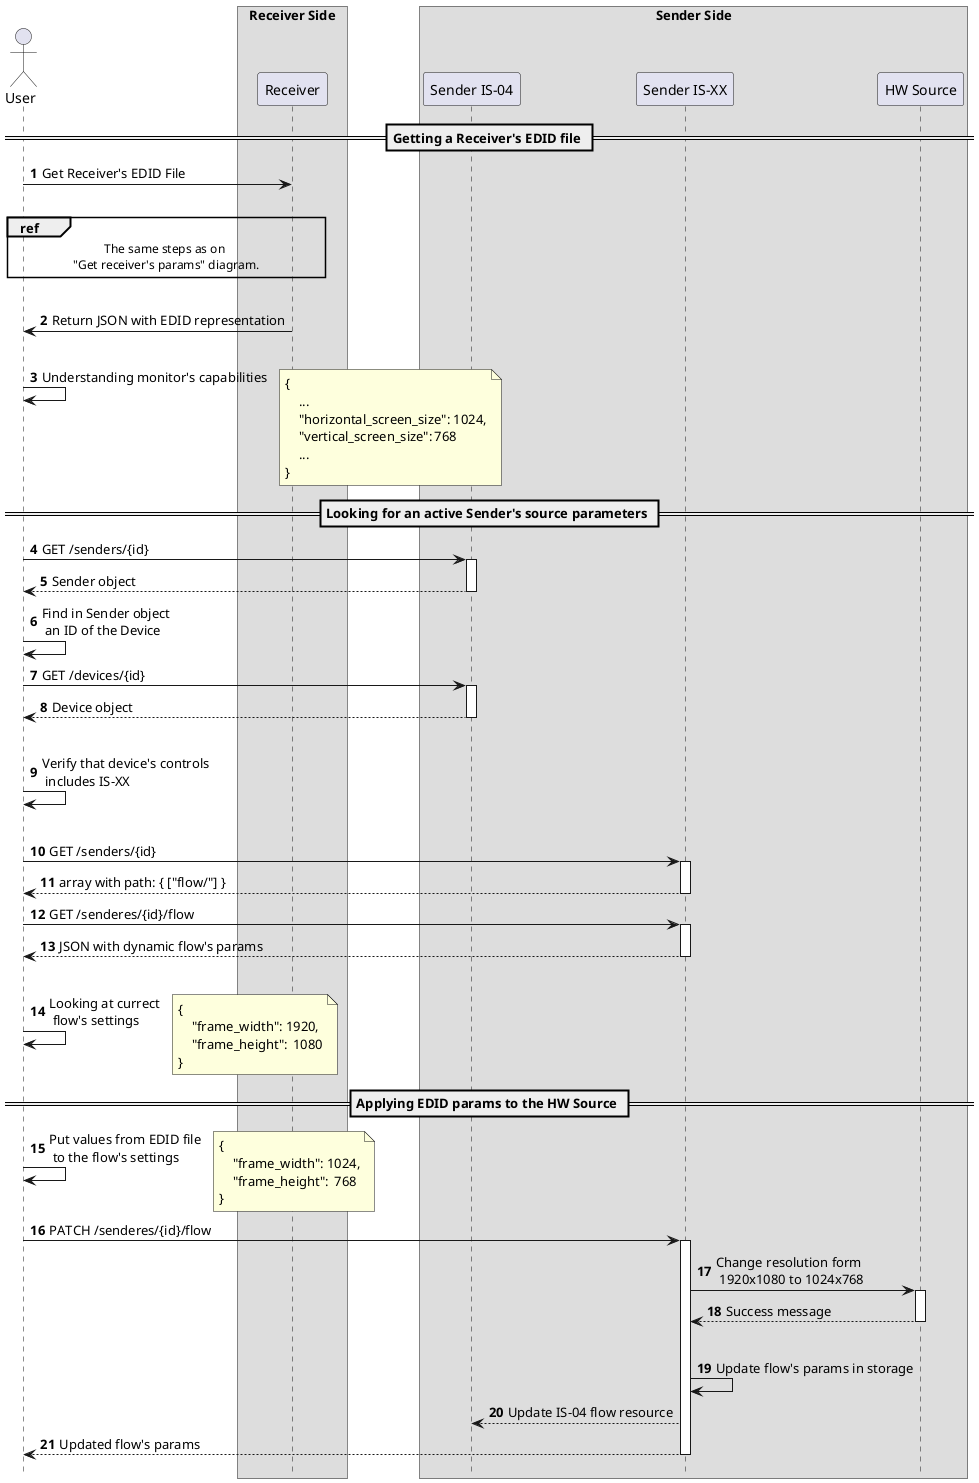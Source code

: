 @startuml Manual_update_source_params_sequence

autonumber
hide footbox
skinparam BoxPadding 30

!pragma teoz true

actor User

box "Receiver Side"
participant "Receiver"
endbox
box "Sender Side"
participant "Sender IS-04"
participant "Sender IS-XX"
participant "HW Source"
endbox


== Getting a Receiver's EDID file == 

User -> "Receiver" : Get Receiver's EDID File

|||
ref over User, Receiver : The same steps as on \n"Get receiver's params" diagram.
|||

"Receiver" -> "User" : Return JSON with EDID representation

|||

User -> User: Understanding monitor's capabilities
note right
{
    ...
    "horizontal_screen_size": 1024,
    "vertical_screen_size": 768
    ...
}
end note

== Looking for an active Sender's source parameters ==

User -> "Sender IS-04" ++ : GET /senders/{id}
return Sender object

User -> User : Find in Sender object\n an ID of the Device
User -> "Sender IS-04" ++ : GET /devices/{id}
return Device object

|||

User -> User : Verify that device's controls\n includes IS-XX

|||

User -> "Sender IS-XX" ++ : GET /senders/{id}
return array with path: { ["flow/"] }

User -> "Sender IS-XX" ++ : GET /senderes/{id}/flow
return JSON with dynamic flow's params

|||

User -> User: Looking at currect\n flow's settings 
note right
{
    "frame_width": 1920,
    "frame_height":  1080
}
end note

== Applying EDID params to the HW Source ==

User -> User: Put values from EDID file\n to the flow's settings
note right
{
    "frame_width": 1024,
    "frame_height":  768
}
end note

User -> "Sender IS-XX" ++: PATCH /senderes/{id}/flow

"Sender IS-XX" -> "HW Source" ++: Change resolution form\n 1920x1080 to 1024x768
return Success message

|||

"Sender IS-XX" -> "Sender IS-XX": Update flow's params in storage
"Sender IS-XX" --> "Sender IS-04": Update IS-04 flow resource

"Sender IS-XX" --> User: Updated flow's params
deactivate

@enduml